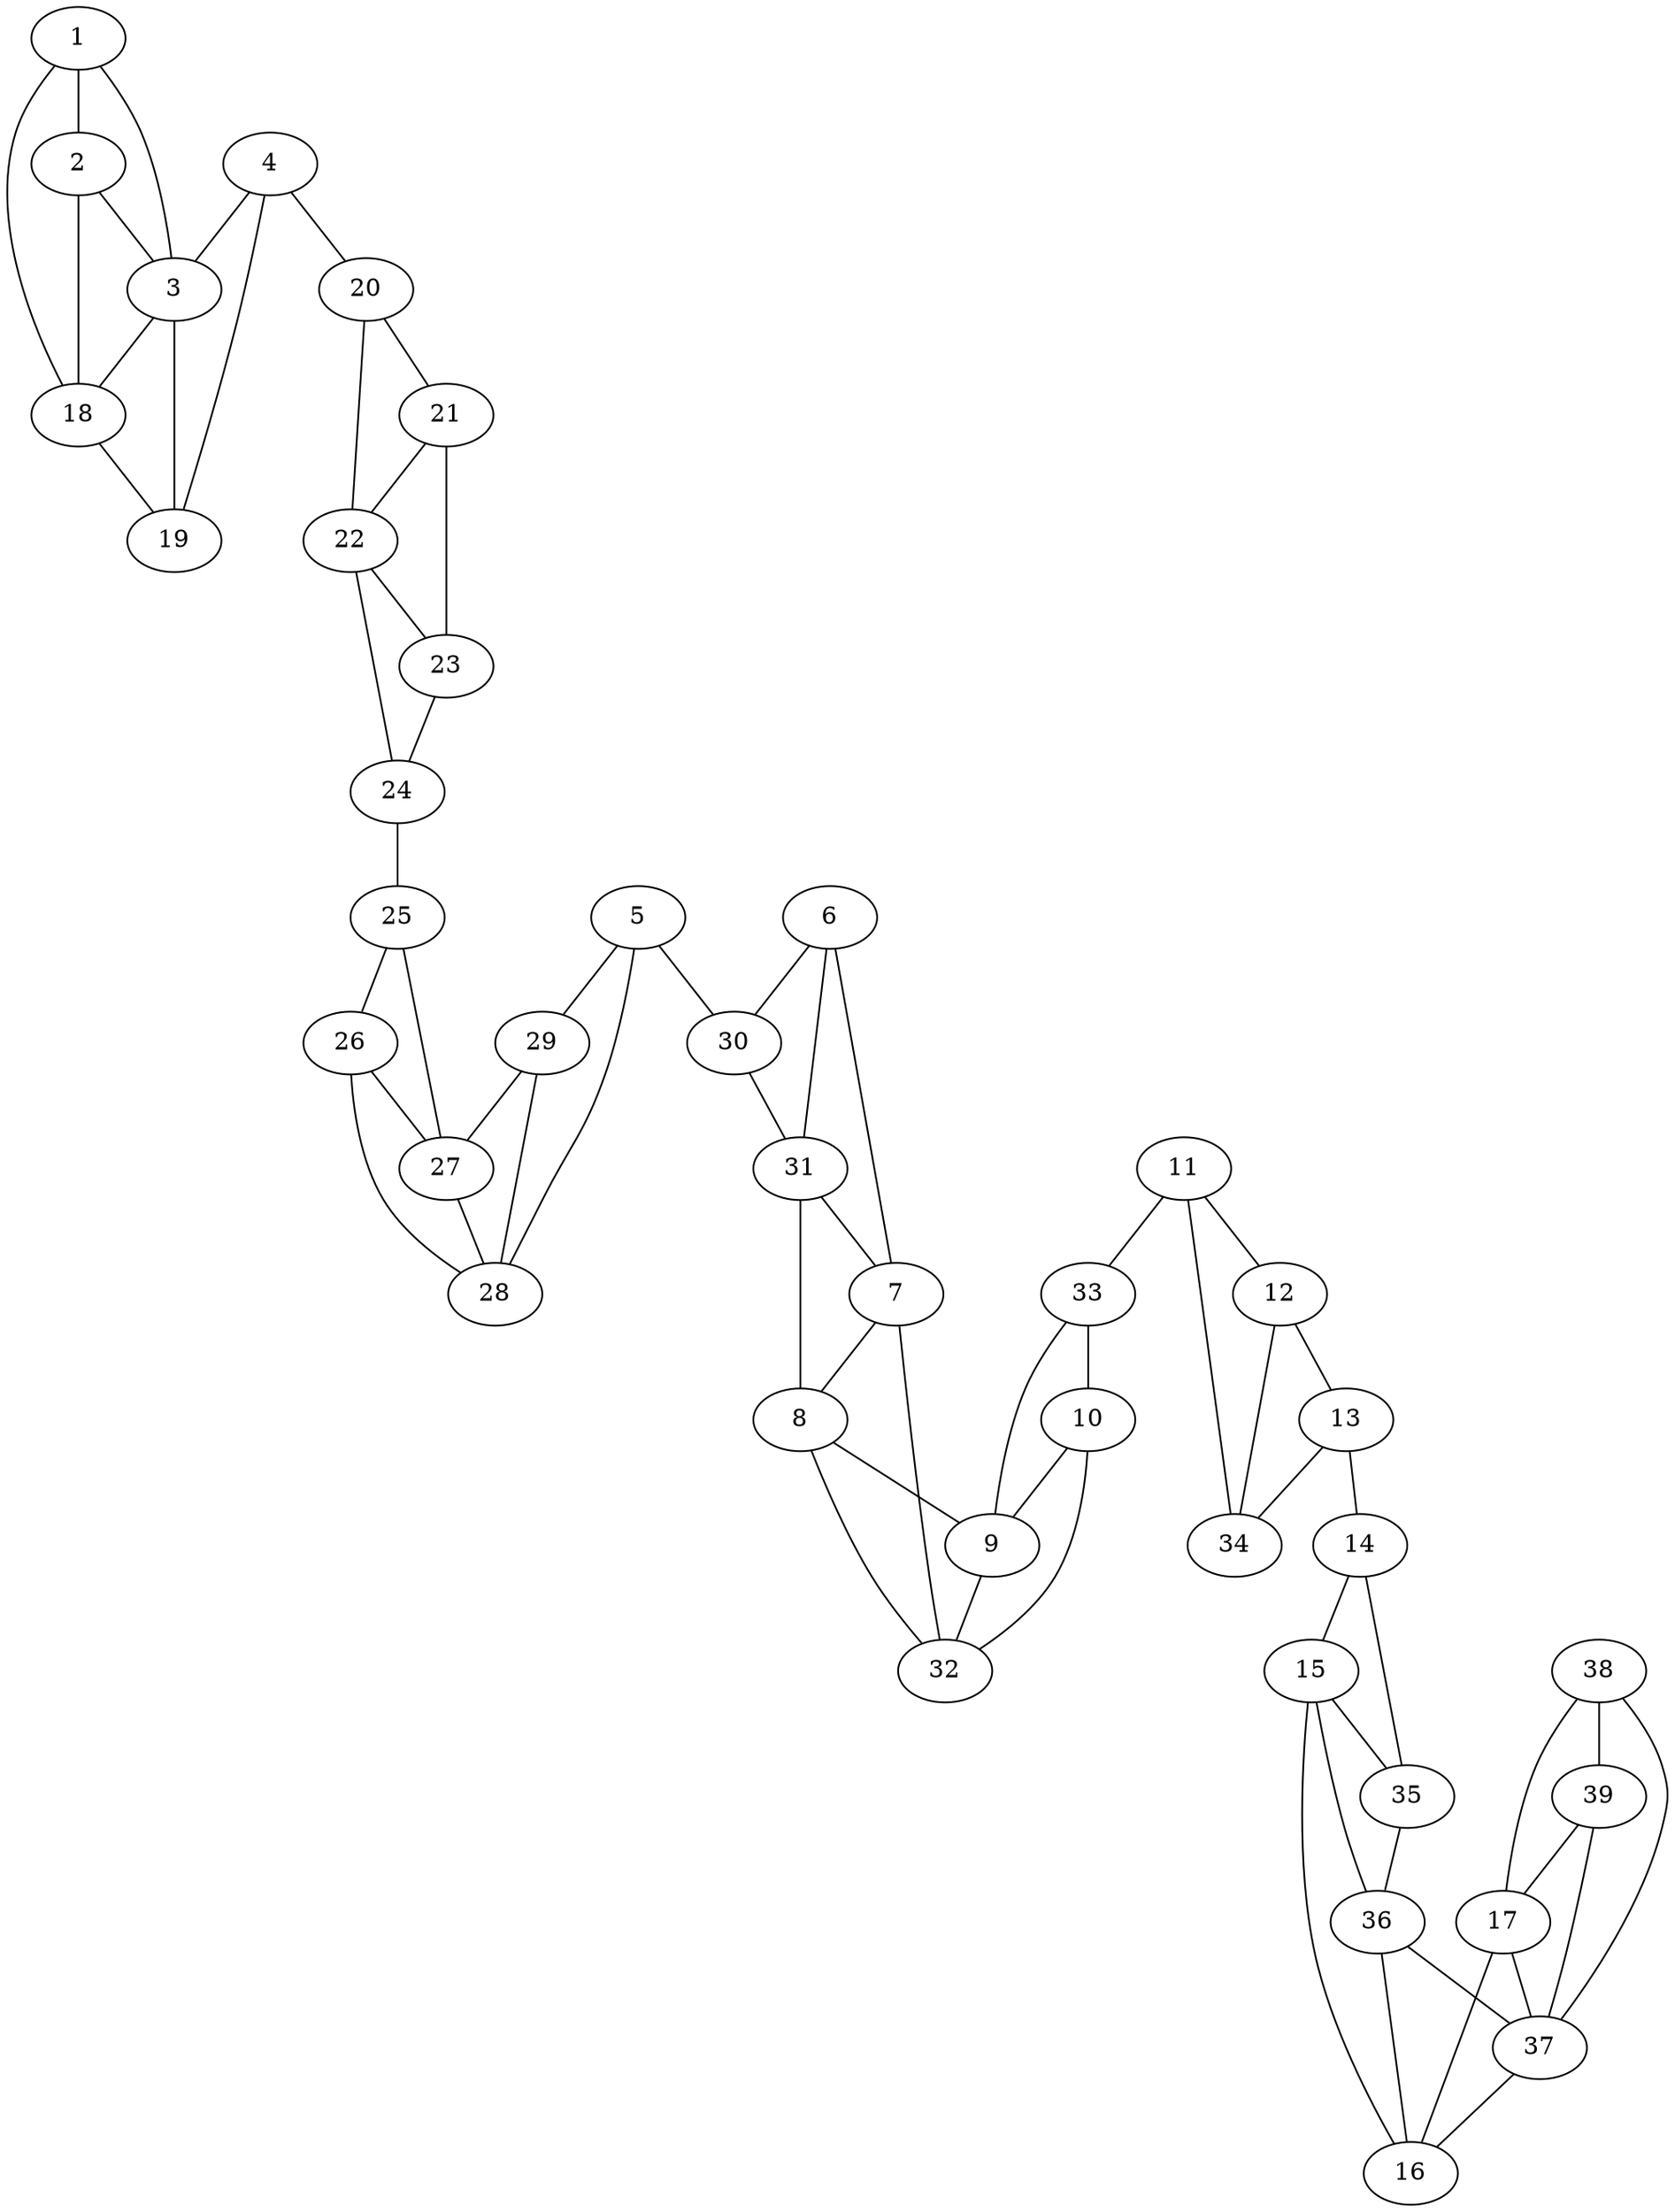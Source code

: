 graph pdb1pkn {
	1	 [aaLength=5,
		sequence=LHAAM,
		type=0];
	2	 [aaLength=6,
		sequence=FLEHMC,
		type=0];
	1 -- 2	 [distance0="8.0",
		frequency=1,
		type0=1];
	3	 [aaLength=10,
		sequence=VETLKEMIKS,
		type=0];
	1 -- 3	 [distance0="40.0",
		frequency=1,
		type0=3];
	18	 [aaLength=7,
		sequence=TGIICTI,
		type=1];
	1 -- 18	 [distance0="27.0",
		frequency=1,
		type0=2];
	2 -- 3	 [distance0="32.0",
		frequency=1,
		type0=3];
	2 -- 18	 [distance0="19.0",
		distance1="0.0",
		frequency=2,
		type0=2,
		type1=4];
	3 -- 18	 [distance0="13.0",
		frequency=1,
		type0=1];
	19	 [aaLength=5,
		sequence=VARMN,
		type=1];
	3 -- 19	 [distance0="13.0",
		distance1="0.0",
		frequency=2,
		type0=2,
		type1=4];
	4	 [aaLength=15,
		sequence=HEYHAETIKNVRTAT,
		type=0];
	4 -- 3	 [distance0="23.0",
		frequency=1,
		type0=2];
	4 -- 19	 [distance0="10.0",
		frequency=1,
		type0=1];
	20	 [aaLength=7,
		sequence=AVALDTK,
		type=1];
	4 -- 20	 [distance0="28.0",
		distance1="0.0",
		frequency=2,
		type0=3,
		type1=4];
	5	 [aaLength=13,
		sequence=EKDIQDLKFGVDE,
		type=0];
	28	 [aaLength=4,
		sequence=NGGF,
		type=1];
	5 -- 28	 [distance0="24.0",
		frequency=1,
		type0=3];
	29	 [aaLength=6,
		sequence=KGVNLP,
		type=1];
	5 -- 29	 [distance0="16.0",
		frequency=1,
		type0=1];
	30	 [aaLength=5,
		sequence=MVFAS,
		type=1];
	5 -- 30	 [distance0="16.0",
		distance1="0.0",
		frequency=2,
		type0=2,
		type1=4];
	6	 [aaLength=10,
		sequence=ADVHEVRKIL,
		type=0];
	7	 [aaLength=5,
		sequence=HEGVR,
		type=0];
	6 -- 7	 [distance0="25.0",
		frequency=1,
		type0=3];
	6 -- 30	 [distance0="10.0",
		frequency=1,
		type0=1];
	31	 [aaLength=6,
		sequence=KIISKI,
		type=1];
	6 -- 31	 [distance0="17.0",
		distance1="0.0",
		frequency=2,
		type0=2,
		type1=4];
	8	 [aaLength=7,
		sequence=FDEILEA,
		type=0];
	7 -- 8	 [distance0="6.0",
		distance1="0.0",
		frequency=2,
		type0=1,
		type1=4];
	32	 [aaLength=5,
		sequence=GIMVA,
		type=1];
	7 -- 32	 [distance0="15.0",
		frequency=1,
		type0=3];
	9	 [aaLength=7,
		sequence=RGDLGIE,
		type=0];
	8 -- 9	 [distance0="14.0",
		frequency=1,
		type0=3];
	8 -- 32	 [distance0="9.0",
		distance1="0.0",
		frequency=2,
		type0=2,
		type1=4];
	9 -- 32	 [distance0="5.0",
		frequency=1,
		type0=1];
	10	 [aaLength=18,
		sequence=AEKVFLAQKMIIGRCNRA,
		type=0];
	10 -- 9	 [distance0="9.0",
		frequency=1,
		type0=1];
	10 -- 32	 [distance0="14.0",
		frequency=1,
		type0=2];
	11	 [aaLength=13,
		sequence=RAEGSDVANAVLD,
		type=0];
	12	 [aaLength=18,
		sequence=PLEAVRMQHLIAREAEAA,
		type=0];
	11 -- 12	 [distance0="29.0",
		frequency=1,
		type0=3];
	33	 [aaLength=6,
		sequence=KPVICA,
		type=1];
	11 -- 33	 [distance0="20.0",
		frequency=1,
		type0=2];
	34	 [aaLength=4,
		sequence=CIML,
		type=1];
	11 -- 34	 [distance0="16.0",
		distance1="0.0",
		frequency=2,
		type0=1,
		type1=4];
	13	 [aaLength=11,
		sequence=HRKLFEELARS,
		type=0];
	12 -- 13	 [distance0="20.0",
		distance1="0.0",
		frequency=2,
		type0=2,
		type1=4];
	12 -- 34	 [distance0="13.0",
		frequency=1,
		type0=1];
	14	 [aaLength=15,
		sequence=LMEAMAMGSVEASYK,
		type=0];
	13 -- 14	 [distance0="17.0",
		distance1="0.0",
		frequency=2,
		type0=1,
		type1=4];
	13 -- 34	 [distance0="33.0",
		frequency=1,
		type0=3];
	15	 [aaLength=8,
		sequence=RSAHQVAR,
		type=0];
	14 -- 15	 [distance0="28.0",
		frequency=1,
		type0=3];
	35	 [aaLength=6,
		sequence=ALIVLT,
		type=1];
	14 -- 35	 [distance0="19.0",
		distance1="0.0",
		frequency=2,
		type0=2,
		type1=4];
	16	 [aaLength=9,
		sequence=HQTARQAHL,
		type=0];
	15 -- 16	 [distance0="21.0",
		frequency=1,
		type0=3];
	15 -- 35	 [distance0="9.0",
		frequency=1,
		type0=1];
	36	 [aaLength=5,
		sequence=IIAVT,
		type=1];
	15 -- 36	 [distance0="14.0",
		distance1="0.0",
		frequency=2,
		type0=2,
		type1=4];
	16 -- 36	 [distance0="7.0",
		frequency=1,
		type0=1];
	17	 [aaLength=19,
		sequence=WAEDVDLRVNLAMNVGKAA,
		type=0];
	17 -- 16	 [distance0="25.0",
		frequency=1,
		type0=2];
	37	 [aaLength=6,
		sequence=IFPVVC,
		type=1];
	17 -- 37	 [distance0="13.0",
		frequency=1,
		type0=1];
	18 -- 19	 [distance0="26.0",
		frequency=1,
		type0=3];
	21	 [aaLength=6,
		sequence=IRTGLI,
		type=1];
	20 -- 21	 [distance0="10.0",
		distance1="0.0",
		frequency=2,
		type0=1,
		type1=4];
	22	 [aaLength=4,
		sequence=ELKK,
		type=1];
	20 -- 22	 [distance0="24.0",
		frequency=1,
		type0=2];
	21 -- 22	 [distance0="14.0",
		distance1="0.0",
		frequency=2,
		type0=2,
		type1=4];
	23	 [aaLength=6,
		sequence=ATLKIT,
		type=1];
	21 -- 23	 [distance0="19.0",
		frequency=1,
		type0=3];
	22 -- 23	 [distance0="5.0",
		distance1="0.0",
		frequency=2,
		type0=1,
		type1=4];
	24	 [aaLength=4,
		sequence=ILWL,
		type=1];
	22 -- 24	 [distance0="23.0",
		frequency=1,
		type0=3];
	23 -- 24	 [distance0="18.0",
		distance1="0.0",
		frequency=2,
		type0=2,
		type1=4];
	25	 [aaLength=5,
		sequence=SKVYV,
		type=1];
	24 -- 25	 [distance0="16.0",
		distance1="0.0",
		frequency=2,
		type0=1,
		type1=4];
	26	 [aaLength=9,
		sequence=ISLQVKQKG,
		type=1];
	25 -- 26	 [distance0="9.0",
		distance1="0.0",
		frequency=2,
		type0=1,
		type1=4];
	27	 [aaLength=6,
		sequence=FLVTEV,
		type=1];
	25 -- 27	 [distance0="20.0",
		frequency=1,
		type0=3];
	26 -- 27	 [distance0="11.0",
		distance1="0.0",
		frequency=2,
		type0=2,
		type1=4];
	26 -- 28	 [distance0="18.0",
		frequency=1,
		type0=3];
	27 -- 28	 [distance0="7.0",
		distance1="0.0",
		frequency=2,
		type0=1,
		type1=4];
	29 -- 27	 [distance0="15.0",
		frequency=1,
		type0=2];
	29 -- 28	 [distance0="8.0",
		frequency=1,
		type0=1];
	30 -- 31	 [distance0="27.0",
		frequency=1,
		type0=3];
	31 -- 7	 [distance0="8.0",
		distance1="0.0",
		frequency=2,
		type0=1,
		type1=4];
	31 -- 8	 [distance0="14.0",
		frequency=1,
		type0=2];
	33 -- 10	 [distance0="19.0",
		frequency=1,
		type0=1];
	33 -- 9	 [distance0="28.0",
		frequency=1,
		type0=3];
	35 -- 36	 [distance0="23.0",
		frequency=1,
		type0=3];
	36 -- 37	 [distance0="19.0",
		frequency=1,
		type0=3];
	37 -- 16	 [distance0="12.0",
		frequency=1,
		type0=1];
	38	 [aaLength=7,
		sequence=VVIVLTG,
		type=1];
	38 -- 17	 [distance0="26.0",
		frequency=1,
		type0=2];
	38 -- 37	 [distance0="39.0",
		frequency=1,
		type0=3];
	39	 [aaLength=6,
		sequence=TMRVVP,
		type=1];
	38 -- 39	 [distance0="16.0",
		distance1="0.0",
		frequency=2,
		type0=1,
		type1=4];
	39 -- 17	 [distance0="42.0",
		frequency=1,
		type0=2];
	39 -- 37	 [distance0="55.0",
		frequency=1,
		type0=3];
}
